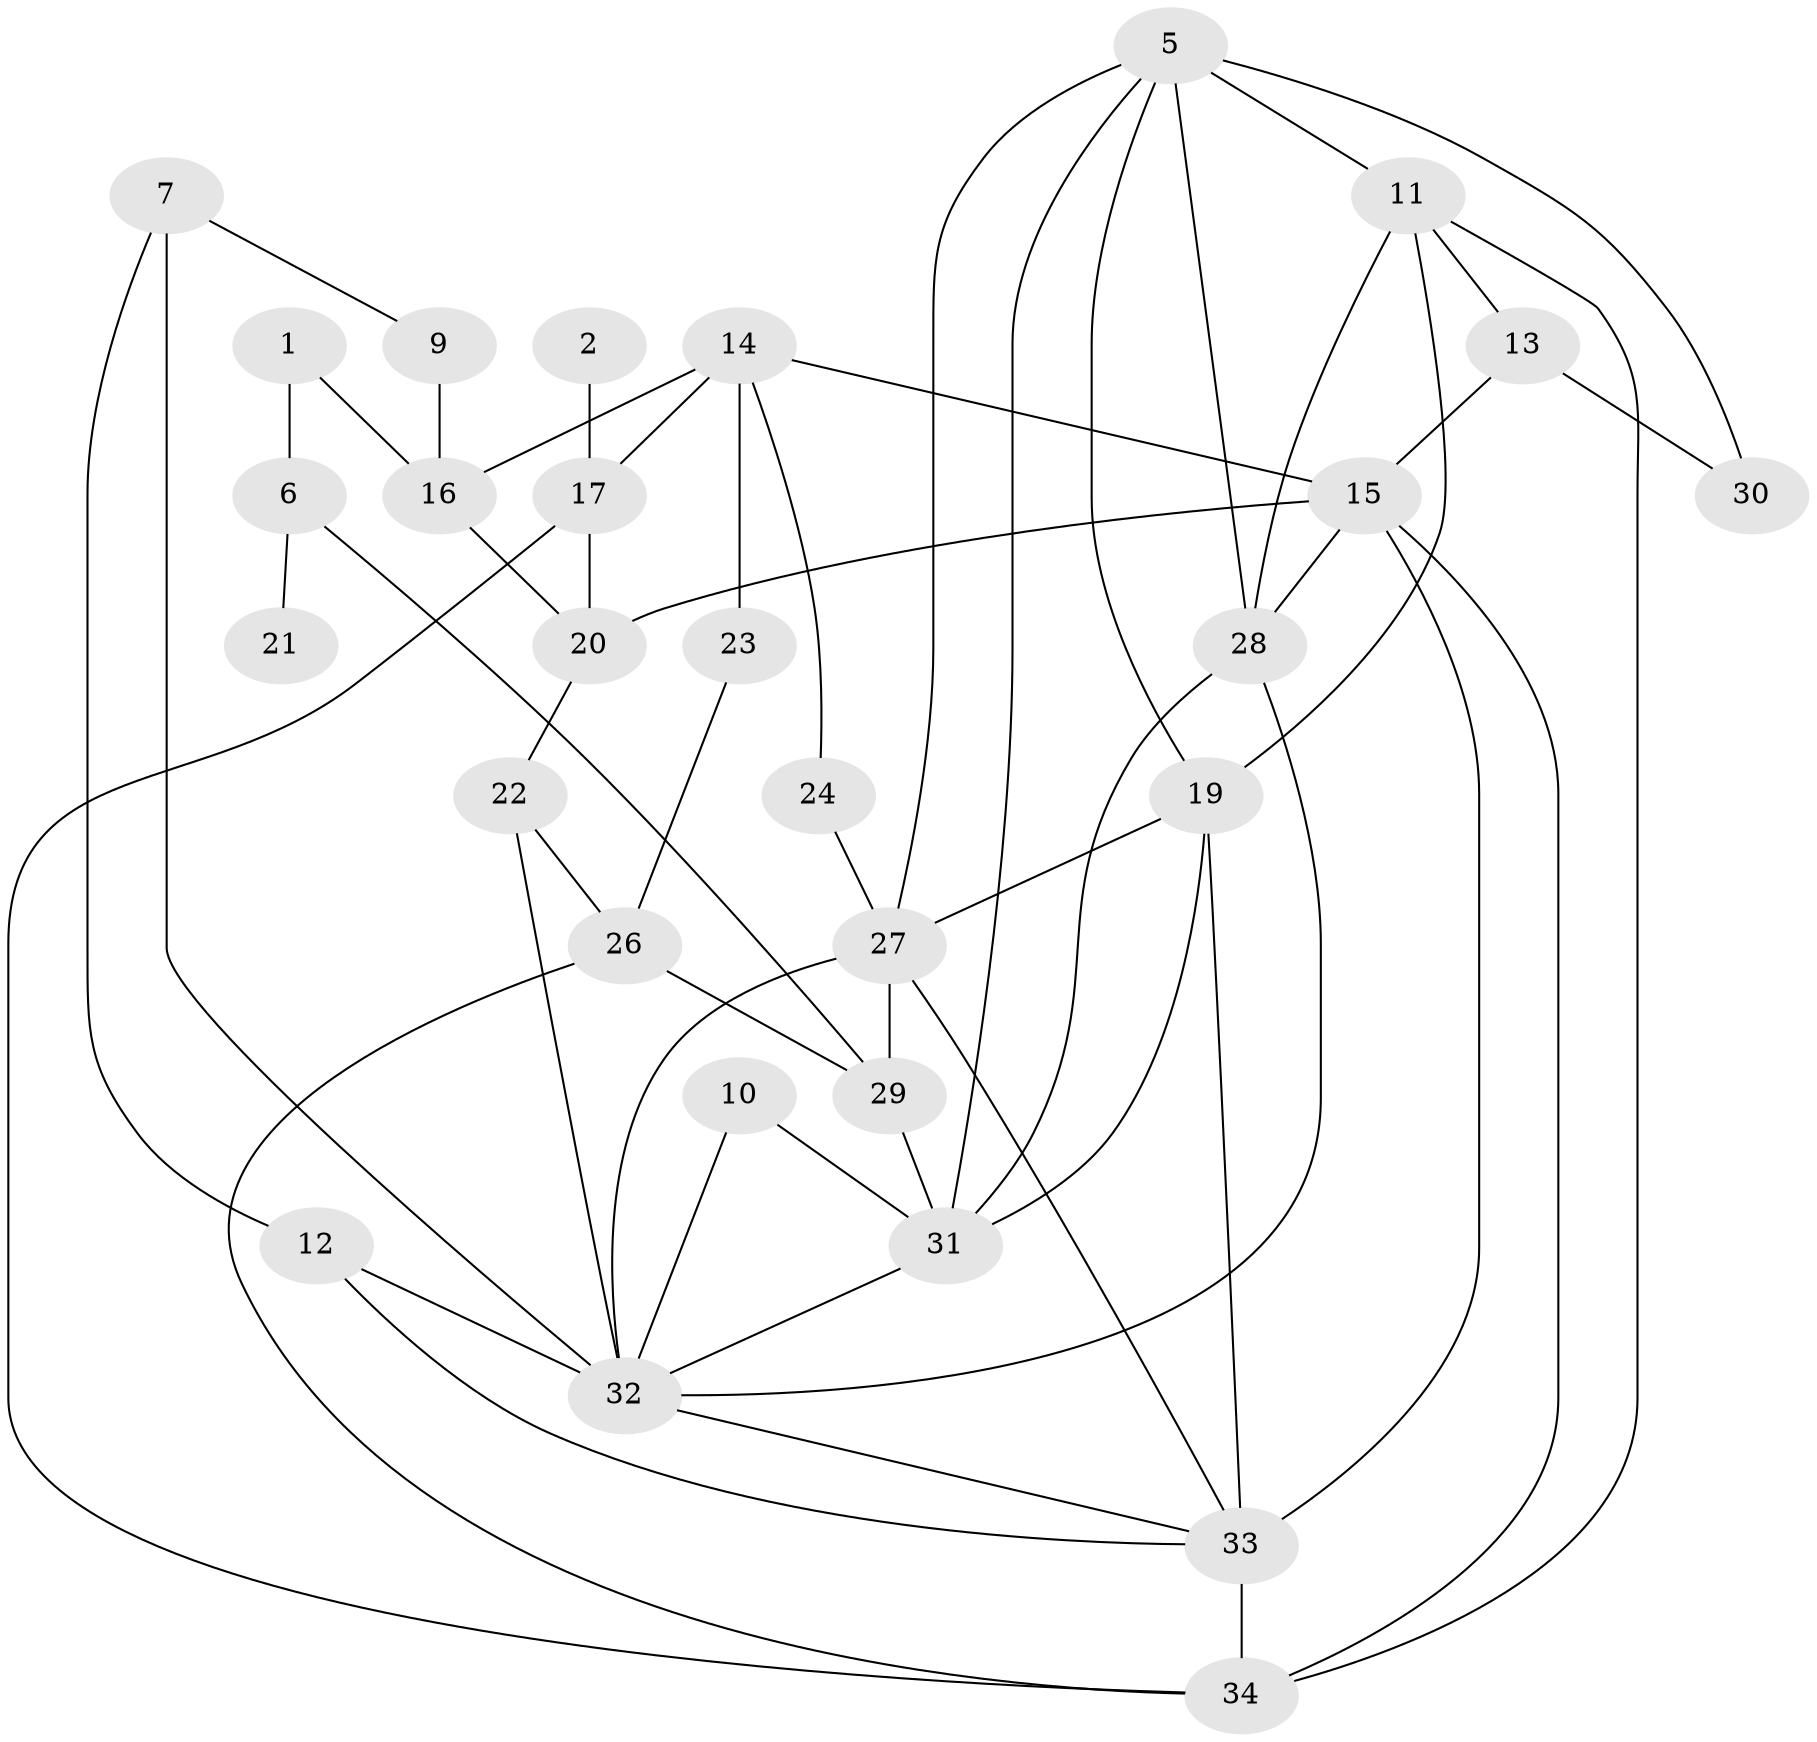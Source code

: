 // original degree distribution, {5: 0.07462686567164178, 4: 0.14925373134328357, 2: 0.23880597014925373, 1: 0.13432835820895522, 0: 0.07462686567164178, 3: 0.2537313432835821, 6: 0.05970149253731343, 7: 0.014925373134328358}
// Generated by graph-tools (version 1.1) at 2025/00/03/09/25 03:00:41]
// undirected, 29 vertices, 56 edges
graph export_dot {
graph [start="1"]
  node [color=gray90,style=filled];
  1;
  2;
  5;
  6;
  7;
  9;
  10;
  11;
  12;
  13;
  14;
  15;
  16;
  17;
  19;
  20;
  21;
  22;
  23;
  24;
  26;
  27;
  28;
  29;
  30;
  31;
  32;
  33;
  34;
  1 -- 6 [weight=1.0];
  1 -- 16 [weight=1.0];
  2 -- 17 [weight=1.0];
  5 -- 11 [weight=2.0];
  5 -- 19 [weight=1.0];
  5 -- 27 [weight=1.0];
  5 -- 28 [weight=1.0];
  5 -- 30 [weight=1.0];
  5 -- 31 [weight=1.0];
  6 -- 21 [weight=1.0];
  6 -- 29 [weight=1.0];
  7 -- 9 [weight=1.0];
  7 -- 12 [weight=1.0];
  7 -- 32 [weight=1.0];
  9 -- 16 [weight=1.0];
  10 -- 31 [weight=1.0];
  10 -- 32 [weight=1.0];
  11 -- 13 [weight=2.0];
  11 -- 19 [weight=1.0];
  11 -- 28 [weight=1.0];
  11 -- 34 [weight=1.0];
  12 -- 32 [weight=1.0];
  12 -- 33 [weight=1.0];
  13 -- 15 [weight=1.0];
  13 -- 30 [weight=1.0];
  14 -- 15 [weight=1.0];
  14 -- 16 [weight=1.0];
  14 -- 17 [weight=1.0];
  14 -- 23 [weight=1.0];
  14 -- 24 [weight=1.0];
  15 -- 20 [weight=2.0];
  15 -- 28 [weight=1.0];
  15 -- 33 [weight=1.0];
  15 -- 34 [weight=1.0];
  16 -- 20 [weight=1.0];
  17 -- 20 [weight=1.0];
  17 -- 34 [weight=1.0];
  19 -- 27 [weight=1.0];
  19 -- 31 [weight=1.0];
  19 -- 33 [weight=1.0];
  20 -- 22 [weight=1.0];
  22 -- 26 [weight=1.0];
  22 -- 32 [weight=2.0];
  23 -- 26 [weight=1.0];
  24 -- 27 [weight=1.0];
  26 -- 29 [weight=1.0];
  26 -- 34 [weight=1.0];
  27 -- 29 [weight=1.0];
  27 -- 32 [weight=1.0];
  27 -- 33 [weight=1.0];
  28 -- 31 [weight=1.0];
  28 -- 32 [weight=1.0];
  29 -- 31 [weight=1.0];
  31 -- 32 [weight=1.0];
  32 -- 33 [weight=1.0];
  33 -- 34 [weight=1.0];
}
